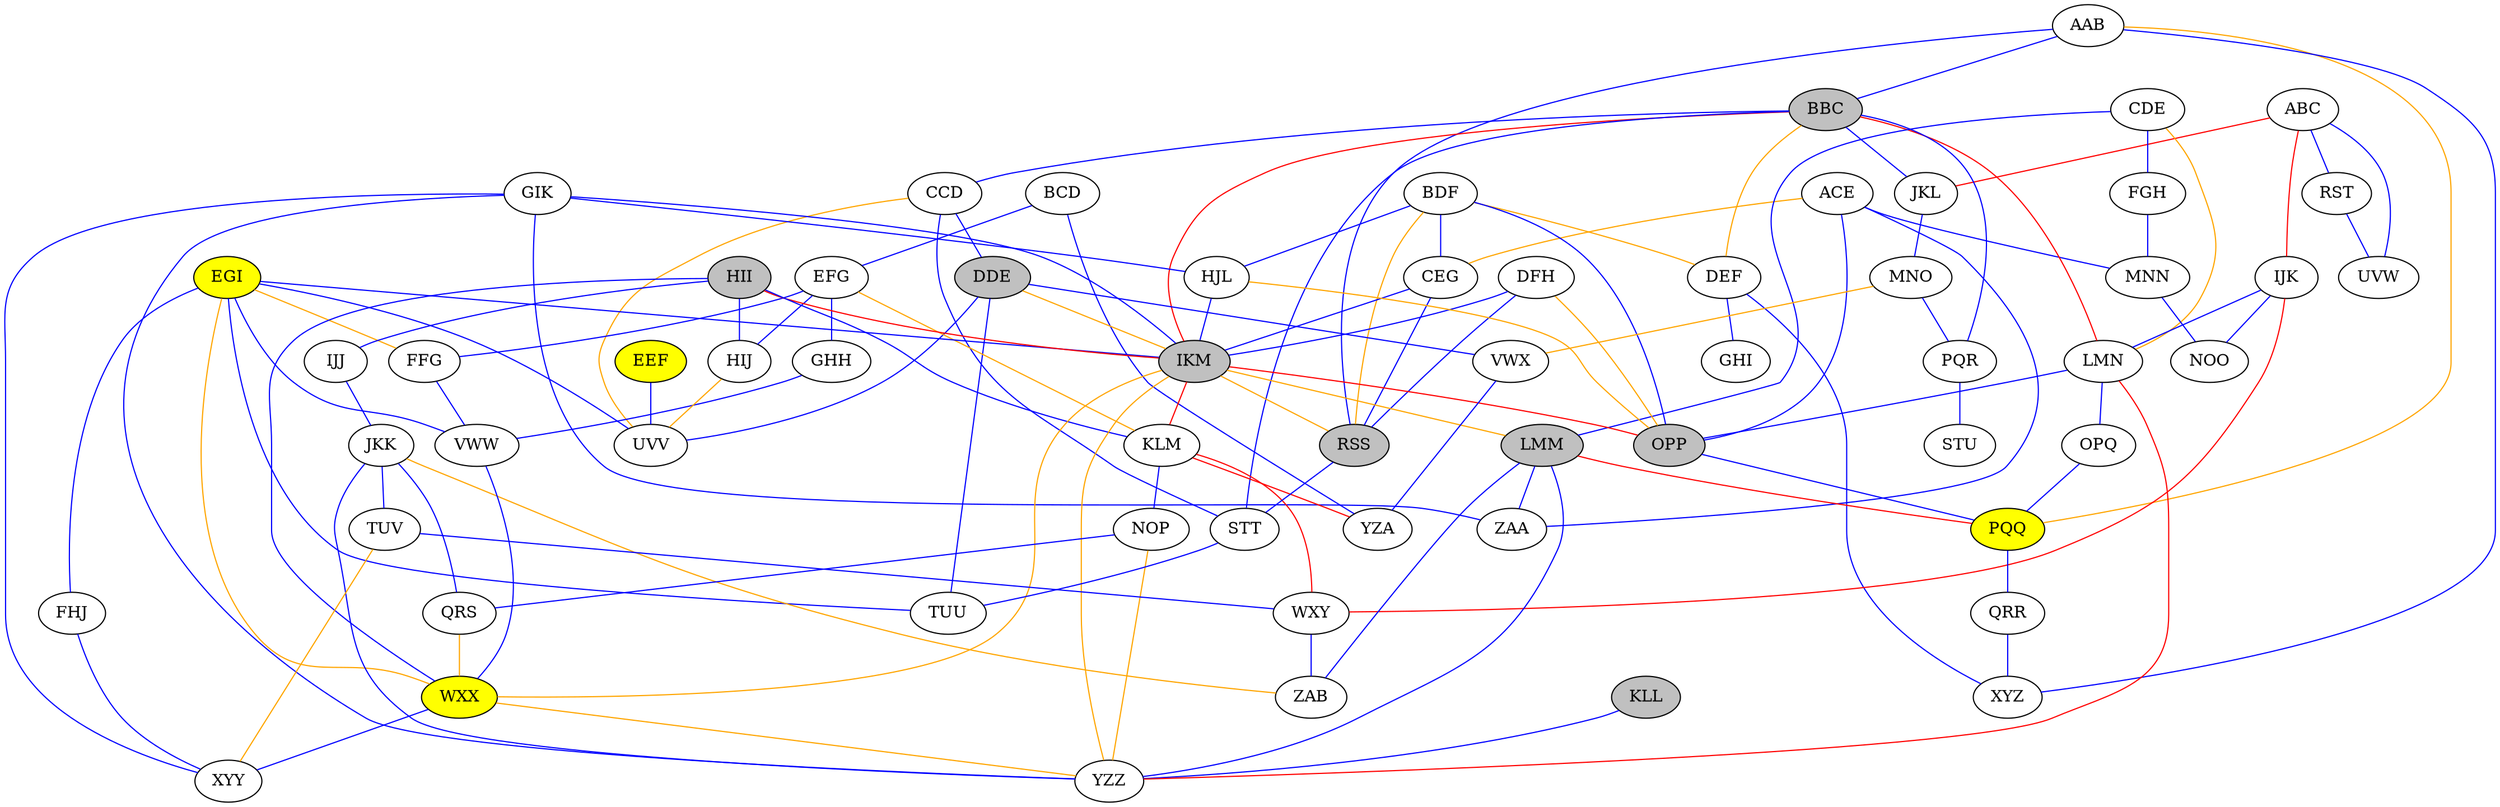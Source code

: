 graph {
AAB;
ABC;
ACE;
BBC [style=filled fillcolor=grey];
BCD;
BDF;
CCD;
CDE;
CEG;
DDE [style=filled fillcolor=grey];
DEF;
DFH;
EEF [style=filled fillcolor=yellow];
EFG;
EGI [style=filled fillcolor=yellow];
FFG;
FGH;
FHJ;
GHH;
GHI;
GIK;
HII [style=filled fillcolor=grey];
HIJ;
HJL;
IJJ;
IJK;
IKM [style=filled fillcolor=grey];
JKK;
JKL;
KLL [style=filled fillcolor=grey];
KLM;
LMM [style=filled fillcolor=grey];
LMN;
MNN;
MNO;
NOO;
NOP;
OPP [style=filled fillcolor=grey];
OPQ;
PQQ [style=filled fillcolor=yellow];
PQR;
QRR;
QRS;
RSS [style=filled fillcolor=grey];
RST;
STT;
STU;
TUU;
TUV;
UVV;
UVW;
VWW;
VWX;
WXX [style=filled fillcolor=yellow];
WXY;
XYY;
XYZ;
YZA;
YZZ;
ZAA;
ZAB;
AAB -- XYZ [color=Blue];
AAB -- RSS [color=Blue];
AAB -- BBC [color=Blue];
AAB -- PQQ [color=Orange];
ABC -- UVW [color=Blue];
ABC -- RST [color=Blue];
ABC -- JKL [color=Red];
ABC -- IJK [color=Red];
ACE -- OPP [color=Blue];
ACE -- ZAA [color=Blue];
ACE -- MNN [color=Blue];
ACE -- CEG [color=Orange];
BBC -- JKL [color=Blue];
BBC -- PQR [color=Blue];
BBC -- CCD [color=Blue];
BBC -- STT [color=Blue];
BBC -- DEF [color=Orange];
BBC -- IKM [color=Red];
BBC -- LMN [color=Red];
BCD -- YZA [color=Blue];
BCD -- EFG [color=Blue];
BDF -- OPP [color=Blue];
BDF -- HJL [color=Blue];
BDF -- CEG [color=Blue];
BDF -- DEF [color=Orange];
BDF -- RSS [color=Orange];
CCD -- DDE [color=Blue];
CCD -- STT [color=Blue];
CCD -- UVV [color=Orange];
CDE -- FGH [color=Blue];
CDE -- LMM [color=Blue];
CDE -- LMN [color=Orange];
CEG -- RSS [color=Blue];
CEG -- IKM [color=Blue];
DDE -- TUU [color=Blue];
DDE -- VWX [color=Blue];
DDE -- UVV [color=Blue];
DDE -- IKM [color=Orange];
DEF -- GHI [color=Blue];
DEF -- XYZ [color=Blue];
DFH -- RSS [color=Blue];
DFH -- IKM [color=Blue];
DFH -- OPP [color=Orange];
EEF -- UVV [color=Blue];
EFG -- HIJ [color=Blue];
EFG -- GHH [color=Blue];
EFG -- FFG [color=Blue];
EFG -- KLM [color=Orange];
EGI -- TUU [color=Blue];
EGI -- VWW [color=Blue];
EGI -- IKM [color=Blue];
EGI -- FHJ [color=Blue];
EGI -- UVV [color=Blue];
EGI -- FFG [color=Orange];
EGI -- WXX [color=Orange];
FFG -- VWW [color=Blue];
FGH -- MNN [color=Blue];
FHJ -- XYY [color=Blue];
GHH -- VWW [color=Blue];
GIK -- HJL [color=Blue];
GIK -- IKM [color=Blue];
GIK -- XYY [color=Blue];
GIK -- YZZ [color=Blue];
GIK -- ZAA [color=Blue];
HII -- WXX [color=Blue];
HII -- HIJ [color=Blue];
HII -- KLM [color=Blue];
HII -- IJJ [color=Blue];
HII -- IKM [color=Red];
HIJ -- UVV [color=Orange];
HJL -- IKM [color=Blue];
HJL -- OPP [color=Orange];
IJJ -- JKK [color=Blue];
IJK -- LMN [color=Blue];
IJK -- NOO [color=Blue];
IJK -- WXY [color=Red];
IKM -- RSS [color=Orange];
IKM -- WXX [color=Orange];
IKM -- LMM [color=Orange];
IKM -- YZZ [color=Orange];
IKM -- OPP [color=Red];
IKM -- KLM [color=Red];
JKK -- YZZ [color=Blue];
JKK -- TUV [color=Blue];
JKK -- QRS [color=Blue];
JKK -- ZAB [color=Orange];
JKL -- MNO [color=Blue];
KLL -- YZZ [color=Blue];
KLM -- NOP [color=Blue];
KLM -- WXY [color=Red];
KLM -- YZA [color=Red];
LMM -- ZAA [color=Blue];
LMM -- YZZ [color=Blue];
LMM -- ZAB [color=Blue];
LMM -- PQQ [color=Red];
LMN -- OPQ [color=Blue];
LMN -- OPP [color=Blue];
LMN -- YZZ [color=Red];
MNN -- NOO [color=Blue];
MNO -- PQR [color=Blue];
MNO -- VWX [color=Orange];
NOP -- QRS [color=Blue];
NOP -- YZZ [color=Orange];
OPP -- PQQ [color=Blue];
OPQ -- PQQ [color=Blue];
PQQ -- QRR [color=Blue];
PQR -- STU [color=Blue];
QRR -- XYZ [color=Blue];
QRS -- WXX [color=Orange];
RSS -- STT [color=Blue];
RST -- UVW [color=Blue];
STT -- TUU [color=Blue];
TUV -- WXY [color=Blue];
TUV -- XYY [color=Orange];
VWW -- WXX [color=Blue];
VWX -- YZA [color=Blue];
WXX -- XYY [color=Blue];
WXX -- YZZ [color=Orange];
WXY -- ZAB [color=Blue];
}
